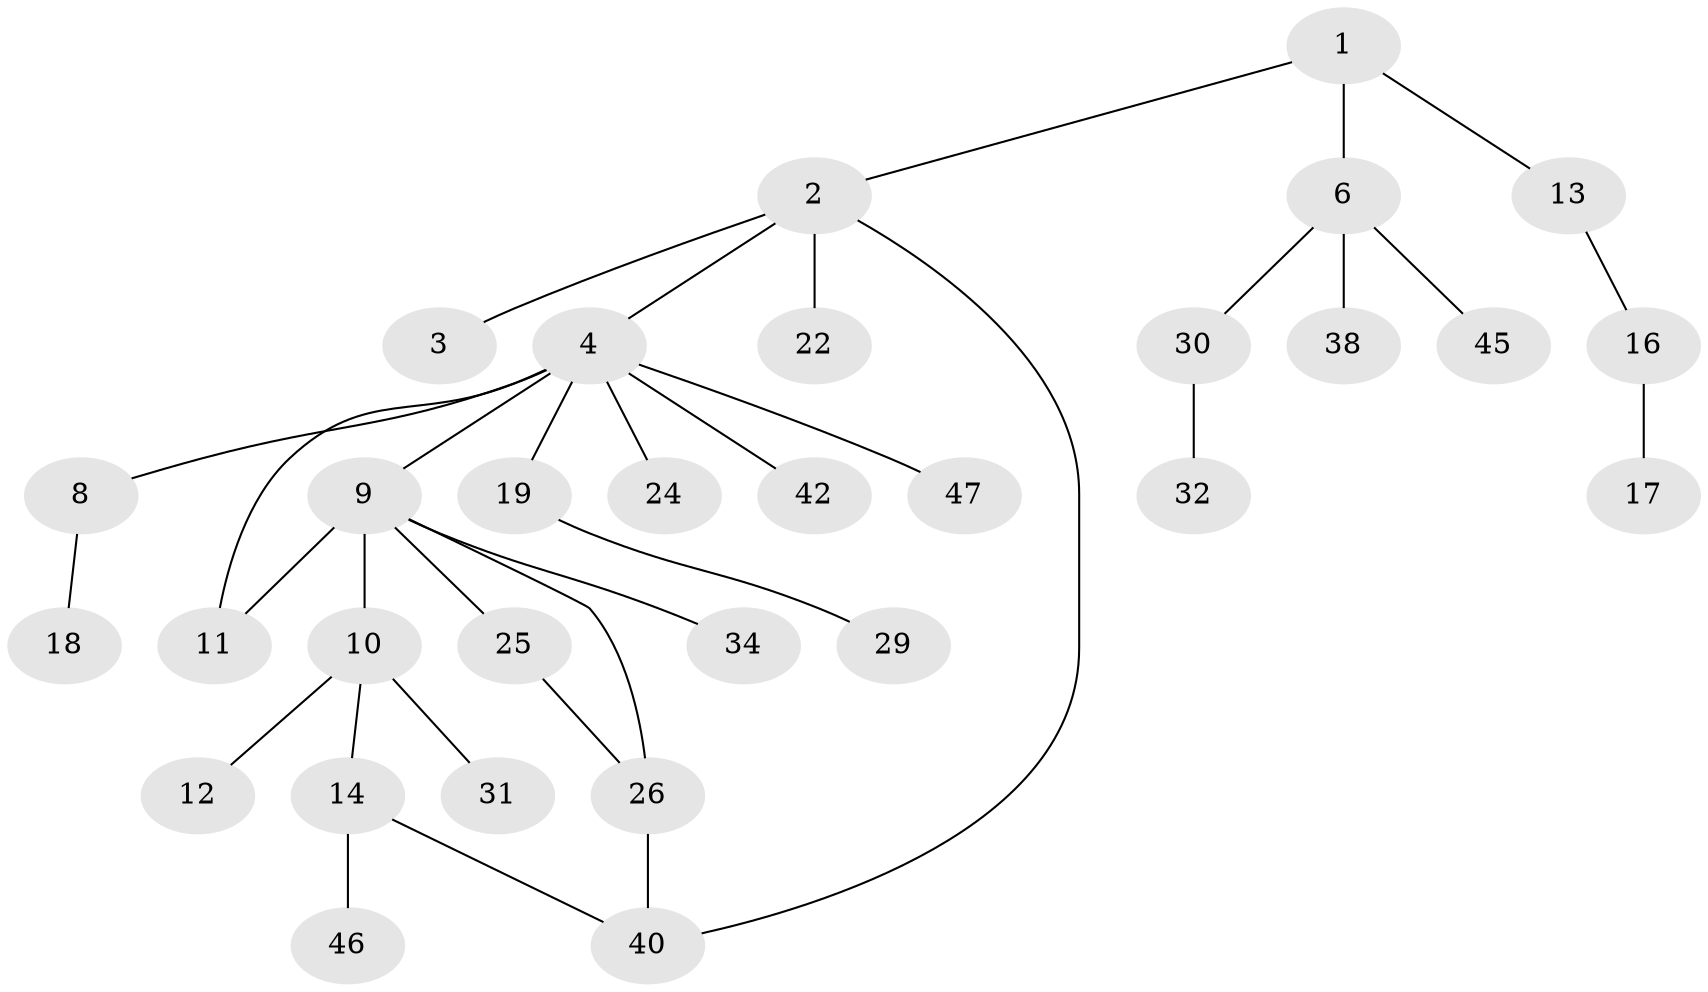 // Generated by graph-tools (version 1.1) at 2025/23/03/03/25 07:23:35]
// undirected, 31 vertices, 34 edges
graph export_dot {
graph [start="1"]
  node [color=gray90,style=filled];
  1 [super="+7"];
  2 [super="+37"];
  3;
  4 [super="+5"];
  6 [super="+15"];
  8 [super="+50"];
  9 [super="+23"];
  10 [super="+20"];
  11 [super="+48"];
  12 [super="+41"];
  13;
  14 [super="+44"];
  16 [super="+21"];
  17;
  18;
  19 [super="+36"];
  22 [super="+43"];
  24 [super="+28"];
  25;
  26 [super="+27"];
  29 [super="+35"];
  30;
  31;
  32 [super="+33"];
  34 [super="+39"];
  38;
  40 [super="+49"];
  42;
  45;
  46;
  47;
  1 -- 2;
  1 -- 6;
  1 -- 13;
  2 -- 3;
  2 -- 4;
  2 -- 22;
  2 -- 40;
  4 -- 8;
  4 -- 9 [weight=2];
  4 -- 11;
  4 -- 42;
  4 -- 47;
  4 -- 24;
  4 -- 19;
  6 -- 30;
  6 -- 38;
  6 -- 45;
  8 -- 18;
  9 -- 10;
  9 -- 34;
  9 -- 26;
  9 -- 25;
  9 -- 11;
  10 -- 12;
  10 -- 14;
  10 -- 31;
  13 -- 16;
  14 -- 40;
  14 -- 46;
  16 -- 17;
  19 -- 29;
  25 -- 26;
  26 -- 40;
  30 -- 32;
}
